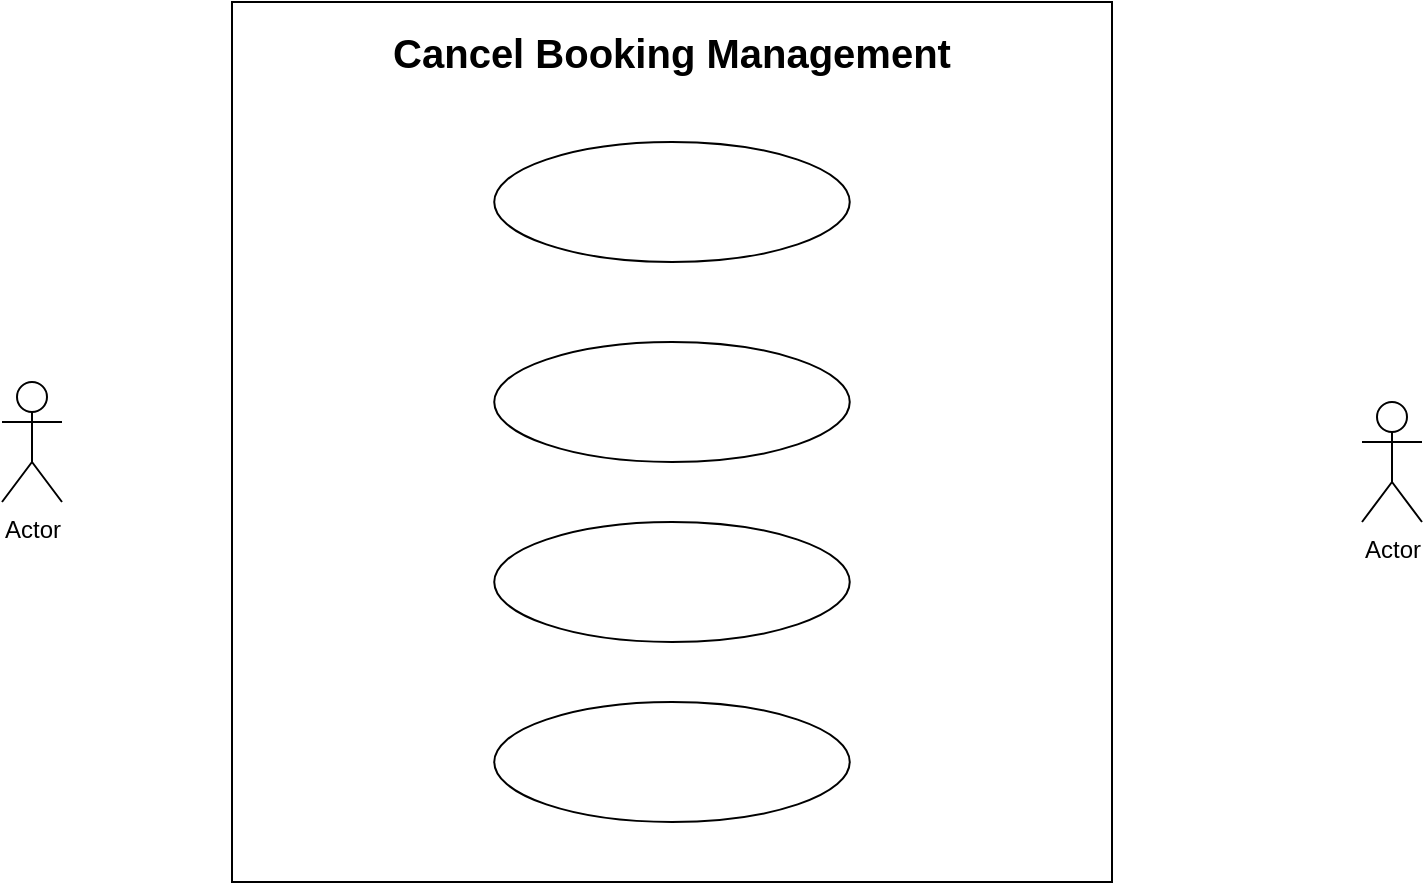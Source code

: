 <mxfile version="22.1.5" type="github">
  <diagram name="Trang-1" id="hC1E_2cyMRVru3MzxbdD">
    <mxGraphModel dx="1050" dy="534" grid="1" gridSize="10" guides="1" tooltips="1" connect="1" arrows="1" fold="1" page="1" pageScale="1" pageWidth="827" pageHeight="1169" math="0" shadow="0">
      <root>
        <mxCell id="0" />
        <mxCell id="1" parent="0" />
        <mxCell id="JYWQs-OkgWW9k5XS7RR_-1" value="" style="whiteSpace=wrap;html=1;aspect=fixed;" vertex="1" parent="1">
          <mxGeometry x="175" y="60" width="440" height="440" as="geometry" />
        </mxCell>
        <mxCell id="JYWQs-OkgWW9k5XS7RR_-2" value="Cancel Booking Management" style="text;html=1;strokeColor=none;fillColor=none;align=center;verticalAlign=middle;whiteSpace=wrap;rounded=0;fontSize=20;fontStyle=1" vertex="1" parent="1">
          <mxGeometry x="220" y="70" width="350" height="30" as="geometry" />
        </mxCell>
        <mxCell id="JYWQs-OkgWW9k5XS7RR_-4" value="" style="ellipse;whiteSpace=wrap;html=1;" vertex="1" parent="1">
          <mxGeometry x="306.12" y="410" width="177.75" height="60" as="geometry" />
        </mxCell>
        <mxCell id="JYWQs-OkgWW9k5XS7RR_-5" value="" style="ellipse;whiteSpace=wrap;html=1;" vertex="1" parent="1">
          <mxGeometry x="306.12" y="320" width="177.75" height="60" as="geometry" />
        </mxCell>
        <mxCell id="JYWQs-OkgWW9k5XS7RR_-6" value="" style="ellipse;whiteSpace=wrap;html=1;" vertex="1" parent="1">
          <mxGeometry x="306.12" y="230" width="177.75" height="60" as="geometry" />
        </mxCell>
        <mxCell id="JYWQs-OkgWW9k5XS7RR_-7" value="" style="ellipse;whiteSpace=wrap;html=1;" vertex="1" parent="1">
          <mxGeometry x="306.12" y="130" width="177.75" height="60" as="geometry" />
        </mxCell>
        <mxCell id="JYWQs-OkgWW9k5XS7RR_-8" value="Actor" style="shape=umlActor;verticalLabelPosition=bottom;verticalAlign=top;html=1;outlineConnect=0;" vertex="1" parent="1">
          <mxGeometry x="60" y="250" width="30" height="60" as="geometry" />
        </mxCell>
        <mxCell id="JYWQs-OkgWW9k5XS7RR_-9" value="Actor" style="shape=umlActor;verticalLabelPosition=bottom;verticalAlign=top;html=1;outlineConnect=0;" vertex="1" parent="1">
          <mxGeometry x="740" y="260" width="30" height="60" as="geometry" />
        </mxCell>
      </root>
    </mxGraphModel>
  </diagram>
</mxfile>
